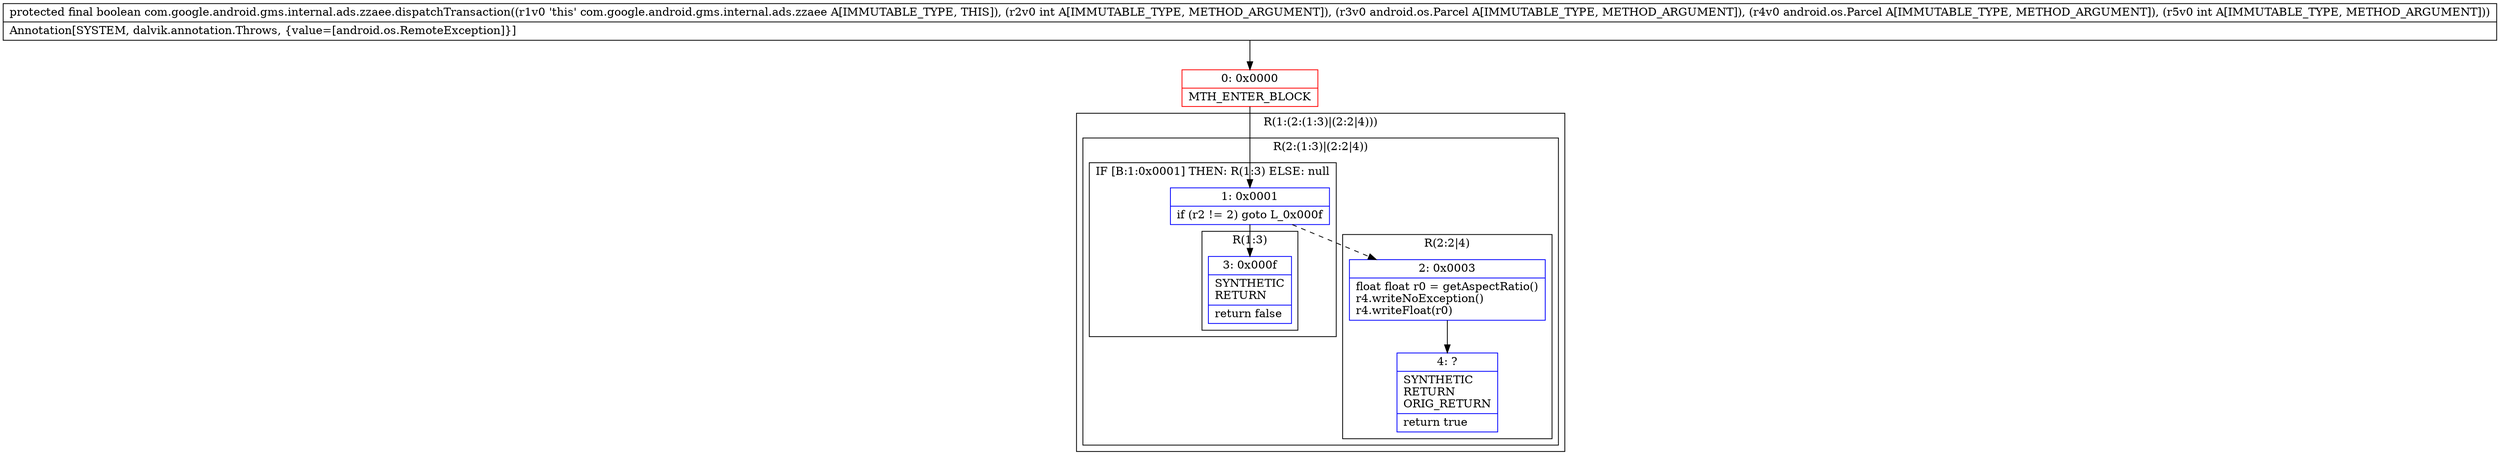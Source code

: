 digraph "CFG forcom.google.android.gms.internal.ads.zzaee.dispatchTransaction(ILandroid\/os\/Parcel;Landroid\/os\/Parcel;I)Z" {
subgraph cluster_Region_977531463 {
label = "R(1:(2:(1:3)|(2:2|4)))";
node [shape=record,color=blue];
subgraph cluster_Region_1022287354 {
label = "R(2:(1:3)|(2:2|4))";
node [shape=record,color=blue];
subgraph cluster_IfRegion_509521867 {
label = "IF [B:1:0x0001] THEN: R(1:3) ELSE: null";
node [shape=record,color=blue];
Node_1 [shape=record,label="{1\:\ 0x0001|if (r2 != 2) goto L_0x000f\l}"];
subgraph cluster_Region_252026704 {
label = "R(1:3)";
node [shape=record,color=blue];
Node_3 [shape=record,label="{3\:\ 0x000f|SYNTHETIC\lRETURN\l|return false\l}"];
}
}
subgraph cluster_Region_1676160859 {
label = "R(2:2|4)";
node [shape=record,color=blue];
Node_2 [shape=record,label="{2\:\ 0x0003|float float r0 = getAspectRatio()\lr4.writeNoException()\lr4.writeFloat(r0)\l}"];
Node_4 [shape=record,label="{4\:\ ?|SYNTHETIC\lRETURN\lORIG_RETURN\l|return true\l}"];
}
}
}
Node_0 [shape=record,color=red,label="{0\:\ 0x0000|MTH_ENTER_BLOCK\l}"];
MethodNode[shape=record,label="{protected final boolean com.google.android.gms.internal.ads.zzaee.dispatchTransaction((r1v0 'this' com.google.android.gms.internal.ads.zzaee A[IMMUTABLE_TYPE, THIS]), (r2v0 int A[IMMUTABLE_TYPE, METHOD_ARGUMENT]), (r3v0 android.os.Parcel A[IMMUTABLE_TYPE, METHOD_ARGUMENT]), (r4v0 android.os.Parcel A[IMMUTABLE_TYPE, METHOD_ARGUMENT]), (r5v0 int A[IMMUTABLE_TYPE, METHOD_ARGUMENT]))  | Annotation[SYSTEM, dalvik.annotation.Throws, \{value=[android.os.RemoteException]\}]\l}"];
MethodNode -> Node_0;
Node_1 -> Node_2[style=dashed];
Node_1 -> Node_3;
Node_2 -> Node_4;
Node_0 -> Node_1;
}

